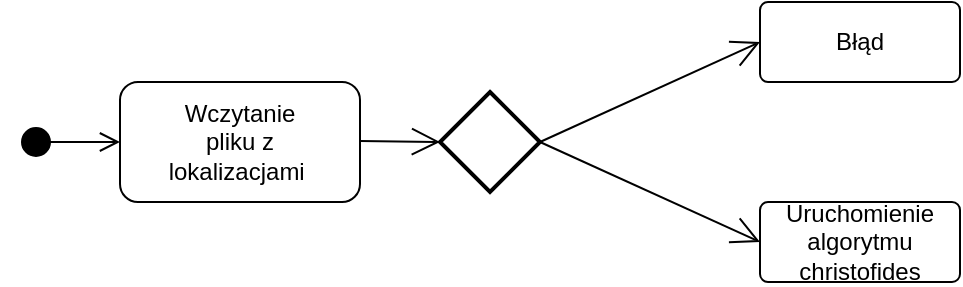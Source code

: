 <mxfile version="20.7.4" type="github">
  <diagram id="c0wAkr6B1NRnuc4gWoQH">
    <mxGraphModel dx="692" dy="386" grid="1" gridSize="10" guides="1" tooltips="1" connect="1" arrows="1" fold="1" page="1" pageScale="1" pageWidth="827" pageHeight="1169" math="0" shadow="0">
      <root>
        <mxCell id="0" />
        <mxCell id="1" parent="0" />
        <mxCell id="FAELV-P0DENPceDl4i2s-17" value="" style="html=1;verticalAlign=bottom;startArrow=circle;startFill=1;endArrow=open;startSize=6;endSize=8;rounded=0;" edge="1" parent="1" target="FAELV-P0DENPceDl4i2s-18">
          <mxGeometry width="80" relative="1" as="geometry">
            <mxPoint x="70" y="130" as="sourcePoint" />
            <mxPoint x="150" y="130" as="targetPoint" />
          </mxGeometry>
        </mxCell>
        <mxCell id="FAELV-P0DENPceDl4i2s-18" value="" style="rounded=1;whiteSpace=wrap;html=1;" vertex="1" parent="1">
          <mxGeometry x="120" y="100" width="120" height="60" as="geometry" />
        </mxCell>
        <mxCell id="FAELV-P0DENPceDl4i2s-19" value="Wczytanie pliku z lokalizacjami&amp;nbsp;" style="text;html=1;strokeColor=none;fillColor=none;align=center;verticalAlign=middle;whiteSpace=wrap;rounded=0;" vertex="1" parent="1">
          <mxGeometry x="150" y="115" width="60" height="30" as="geometry" />
        </mxCell>
        <mxCell id="FAELV-P0DENPceDl4i2s-23" value="" style="endArrow=open;endFill=1;endSize=12;html=1;rounded=0;exitX=1;exitY=0.5;exitDx=0;exitDy=0;exitPerimeter=0;" edge="1" parent="1" source="FAELV-P0DENPceDl4i2s-27">
          <mxGeometry width="160" relative="1" as="geometry">
            <mxPoint x="335" y="129.5" as="sourcePoint" />
            <mxPoint x="440" y="80" as="targetPoint" />
          </mxGeometry>
        </mxCell>
        <mxCell id="FAELV-P0DENPceDl4i2s-24" value="" style="endArrow=open;endFill=1;endSize=12;html=1;rounded=0;exitX=1;exitY=0.5;exitDx=0;exitDy=0;exitPerimeter=0;" edge="1" parent="1" source="FAELV-P0DENPceDl4i2s-27">
          <mxGeometry width="160" relative="1" as="geometry">
            <mxPoint x="334" y="129.5" as="sourcePoint" />
            <mxPoint x="440" y="180" as="targetPoint" />
          </mxGeometry>
        </mxCell>
        <mxCell id="FAELV-P0DENPceDl4i2s-25" value="" style="rounded=1;arcSize=10;whiteSpace=wrap;html=1;align=center;fillColor=#FFFFFF;" vertex="1" parent="1">
          <mxGeometry x="440" y="60" width="100" height="40" as="geometry" />
        </mxCell>
        <mxCell id="FAELV-P0DENPceDl4i2s-26" value="" style="rounded=1;arcSize=10;whiteSpace=wrap;html=1;align=center;fillColor=#FFFFFF;" vertex="1" parent="1">
          <mxGeometry x="440" y="160" width="100" height="40" as="geometry" />
        </mxCell>
        <mxCell id="FAELV-P0DENPceDl4i2s-27" value="" style="strokeWidth=2;html=1;shape=mxgraph.flowchart.decision;whiteSpace=wrap;fillColor=#FFFFFF;" vertex="1" parent="1">
          <mxGeometry x="280" y="105" width="50" height="50" as="geometry" />
        </mxCell>
        <mxCell id="FAELV-P0DENPceDl4i2s-29" value="" style="endArrow=open;endFill=1;endSize=12;html=1;rounded=0;" edge="1" parent="1">
          <mxGeometry width="160" relative="1" as="geometry">
            <mxPoint x="240" y="129.5" as="sourcePoint" />
            <mxPoint x="280" y="130" as="targetPoint" />
          </mxGeometry>
        </mxCell>
        <mxCell id="FAELV-P0DENPceDl4i2s-30" value="Błąd" style="text;html=1;strokeColor=none;fillColor=none;align=center;verticalAlign=middle;whiteSpace=wrap;rounded=0;" vertex="1" parent="1">
          <mxGeometry x="460" y="65" width="60" height="30" as="geometry" />
        </mxCell>
        <mxCell id="FAELV-P0DENPceDl4i2s-31" value="Uruchomienie algorytmu christofides" style="text;html=1;strokeColor=none;fillColor=none;align=center;verticalAlign=middle;whiteSpace=wrap;rounded=0;" vertex="1" parent="1">
          <mxGeometry x="460" y="165" width="60" height="30" as="geometry" />
        </mxCell>
      </root>
    </mxGraphModel>
  </diagram>
</mxfile>
